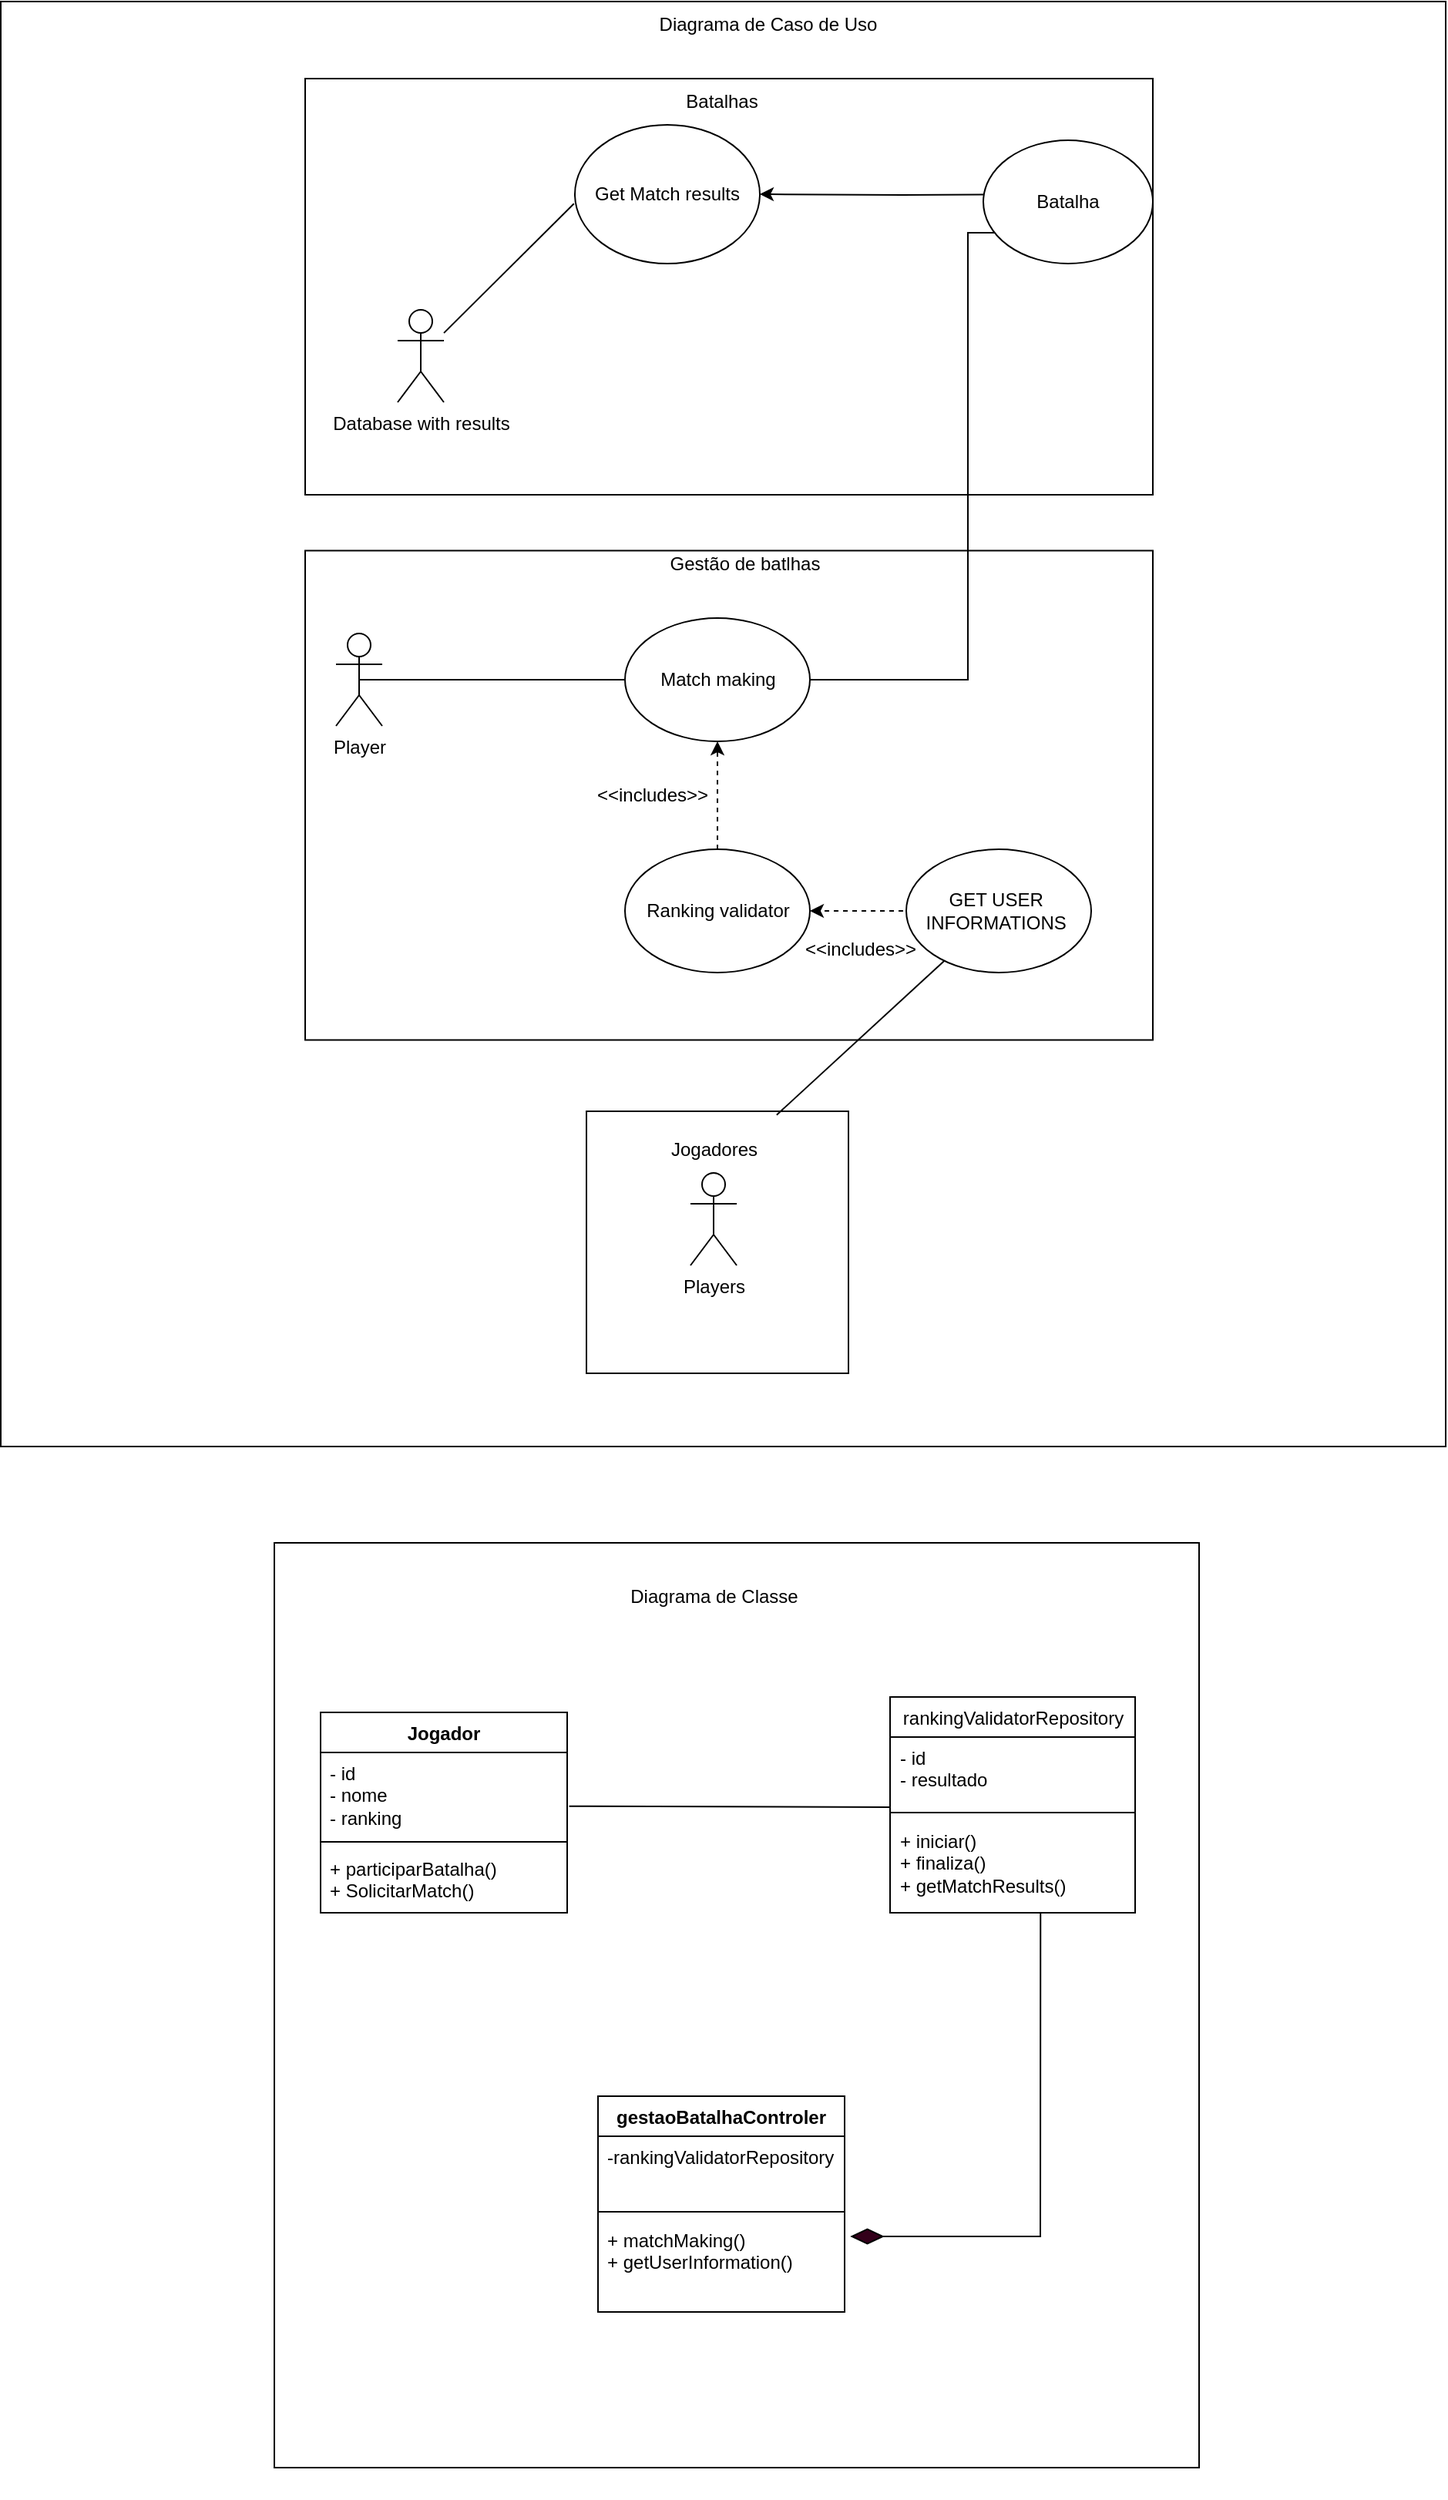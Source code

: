 <mxfile version="28.2.0">
  <diagram name="Página-1" id="WuxUEZfPwQUmhZvct4pl">
    <mxGraphModel grid="1" page="1" gridSize="10" guides="1" tooltips="1" connect="1" arrows="1" fold="1" pageScale="1" pageWidth="1169" pageHeight="827" math="0" shadow="0">
      <root>
        <mxCell id="0" />
        <mxCell id="1" parent="0" />
        <mxCell id="6bBRm0SfUCQoNEFUKWLN-1" value="" style="whiteSpace=wrap;html=1;aspect=fixed;" vertex="1" parent="1">
          <mxGeometry x="52.5" width="937.5" height="937.5" as="geometry" />
        </mxCell>
        <mxCell id="6bBRm0SfUCQoNEFUKWLN-3" value="" style="rounded=0;whiteSpace=wrap;html=1;" vertex="1" parent="1">
          <mxGeometry x="250" y="50" width="550" height="270" as="geometry" />
        </mxCell>
        <mxCell id="RyVx_2g8ejBPWYrW1Y4M-10" value="" style="rounded=0;whiteSpace=wrap;html=1;" vertex="1" parent="1">
          <mxGeometry x="250" y="356.25" width="550" height="317.5" as="geometry" />
        </mxCell>
        <mxCell id="RyVx_2g8ejBPWYrW1Y4M-5" value="" style="whiteSpace=wrap;html=1;aspect=fixed;" vertex="1" parent="1">
          <mxGeometry x="432.5" y="720" width="170" height="170" as="geometry" />
        </mxCell>
        <mxCell id="g4zUrPzOM-k23fn4Z1yn-1" value="Player" style="shape=umlActor;verticalLabelPosition=bottom;verticalAlign=top;html=1;outlineConnect=0;" vertex="1" parent="1">
          <mxGeometry x="270" y="410" width="30" height="60" as="geometry" />
        </mxCell>
        <mxCell id="-kd7NfMeiV4Q8LPRzOCT-8" style="edgeStyle=orthogonalEdgeStyle;rounded=0;orthogonalLoop=1;jettySize=auto;html=1;" edge="1" parent="1" source="g4zUrPzOM-k23fn4Z1yn-2">
          <mxGeometry relative="1" as="geometry">
            <Array as="points">
              <mxPoint x="680" y="440" />
              <mxPoint x="680" y="150" />
            </Array>
            <mxPoint x="730.0" y="150.0" as="targetPoint" />
          </mxGeometry>
        </mxCell>
        <mxCell id="g4zUrPzOM-k23fn4Z1yn-2" value="Match making" style="ellipse;whiteSpace=wrap;html=1;" vertex="1" parent="1">
          <mxGeometry x="457.5" y="400" width="120" height="80" as="geometry" />
        </mxCell>
        <mxCell id="g4zUrPzOM-k23fn4Z1yn-12" style="edgeStyle=orthogonalEdgeStyle;rounded=0;orthogonalLoop=1;jettySize=auto;html=1;dashed=1;exitX=0.5;exitY=0;exitDx=0;exitDy=0;entryX=0.5;entryY=1;entryDx=0;entryDy=0;" edge="1" parent="1" source="g4zUrPzOM-k23fn4Z1yn-10" target="g4zUrPzOM-k23fn4Z1yn-2">
          <mxGeometry relative="1" as="geometry">
            <mxPoint x="580" y="520" as="targetPoint" />
          </mxGeometry>
        </mxCell>
        <mxCell id="g4zUrPzOM-k23fn4Z1yn-10" value="Ranking validator" style="ellipse;whiteSpace=wrap;html=1;" vertex="1" parent="1">
          <mxGeometry x="457.5" y="550" width="120" height="80" as="geometry" />
        </mxCell>
        <mxCell id="g4zUrPzOM-k23fn4Z1yn-13" value="&amp;lt;&amp;lt;includes&amp;gt;&amp;gt;" style="text;html=1;align=center;verticalAlign=middle;resizable=0;points=[];autosize=1;strokeColor=none;fillColor=none;" vertex="1" parent="1">
          <mxGeometry x="425" y="500" width="100" height="30" as="geometry" />
        </mxCell>
        <mxCell id="g4zUrPzOM-k23fn4Z1yn-18" value="" style="endArrow=none;html=1;rounded=0;exitX=0.5;exitY=0.5;exitDx=0;exitDy=0;entryX=0;entryY=0.5;entryDx=0;entryDy=0;exitPerimeter=0;" edge="1" parent="1" source="g4zUrPzOM-k23fn4Z1yn-1" target="g4zUrPzOM-k23fn4Z1yn-2">
          <mxGeometry width="50" height="50" relative="1" as="geometry">
            <mxPoint x="360" y="430" as="sourcePoint" />
            <mxPoint x="515" y="430" as="targetPoint" />
          </mxGeometry>
        </mxCell>
        <mxCell id="g4zUrPzOM-k23fn4Z1yn-24" style="edgeStyle=orthogonalEdgeStyle;rounded=0;orthogonalLoop=1;jettySize=auto;html=1;entryX=1;entryY=0.5;entryDx=0;entryDy=0;dashed=1;exitX=0;exitY=0.5;exitDx=0;exitDy=0;" edge="1" parent="1" source="g4zUrPzOM-k23fn4Z1yn-28" target="g4zUrPzOM-k23fn4Z1yn-10">
          <mxGeometry relative="1" as="geometry">
            <mxPoint x="660" y="610" as="sourcePoint" />
            <mxPoint x="540" y="510" as="targetPoint" />
            <Array as="points">
              <mxPoint x="660" y="590" />
              <mxPoint x="660" y="590" />
            </Array>
          </mxGeometry>
        </mxCell>
        <mxCell id="g4zUrPzOM-k23fn4Z1yn-28" value="GET USER&amp;nbsp; INFORMATIONS&amp;nbsp;" style="ellipse;whiteSpace=wrap;html=1;" vertex="1" parent="1">
          <mxGeometry x="640" y="550" width="120" height="80" as="geometry" />
        </mxCell>
        <mxCell id="-kd7NfMeiV4Q8LPRzOCT-1" value="Get Match results" style="ellipse;whiteSpace=wrap;html=1;" vertex="1" parent="1">
          <mxGeometry x="425" y="80" width="120" height="90" as="geometry" />
        </mxCell>
        <mxCell id="-kd7NfMeiV4Q8LPRzOCT-6" value="" style="endArrow=none;html=1;rounded=0;entryX=0.726;entryY=0.014;entryDx=0;entryDy=0;entryPerimeter=0;" edge="1" parent="1" source="g4zUrPzOM-k23fn4Z1yn-28" target="RyVx_2g8ejBPWYrW1Y4M-5">
          <mxGeometry width="50" height="50" relative="1" as="geometry">
            <mxPoint x="710" y="540" as="sourcePoint" />
            <mxPoint x="710" y="490" as="targetPoint" />
          </mxGeometry>
        </mxCell>
        <mxCell id="-kd7NfMeiV4Q8LPRzOCT-9" style="edgeStyle=orthogonalEdgeStyle;rounded=0;orthogonalLoop=1;jettySize=auto;html=1;entryX=1;entryY=0.5;entryDx=0;entryDy=0;" edge="1" parent="1" target="-kd7NfMeiV4Q8LPRzOCT-1">
          <mxGeometry relative="1" as="geometry">
            <mxPoint x="730.0" y="125" as="sourcePoint" />
          </mxGeometry>
        </mxCell>
        <mxCell id="-kd7NfMeiV4Q8LPRzOCT-11" value="Database with results" style="shape=umlActor;verticalLabelPosition=bottom;verticalAlign=top;html=1;outlineConnect=0;" vertex="1" parent="1">
          <mxGeometry x="310" y="200" width="30" height="60" as="geometry" />
        </mxCell>
        <mxCell id="RyVx_2g8ejBPWYrW1Y4M-18" value="Batalhas" style="text;html=1;align=center;verticalAlign=middle;resizable=0;points=[];autosize=1;strokeColor=none;fillColor=none;" vertex="1" parent="1">
          <mxGeometry x="485" y="50" width="70" height="30" as="geometry" />
        </mxCell>
        <mxCell id="RyVx_2g8ejBPWYrW1Y4M-19" value="Gestão de batlhas" style="text;html=1;align=center;verticalAlign=middle;resizable=0;points=[];autosize=1;strokeColor=none;fillColor=none;" vertex="1" parent="1">
          <mxGeometry x="475" y="350" width="120" height="30" as="geometry" />
        </mxCell>
        <mxCell id="RyVx_2g8ejBPWYrW1Y4M-20" value="Jogadores" style="text;html=1;align=center;verticalAlign=middle;resizable=0;points=[];autosize=1;strokeColor=none;fillColor=none;" vertex="1" parent="1">
          <mxGeometry x="475" y="730" width="80" height="30" as="geometry" />
        </mxCell>
        <mxCell id="6bBRm0SfUCQoNEFUKWLN-5" value="&amp;lt;&amp;lt;includes&amp;gt;&amp;gt;" style="text;html=1;align=center;verticalAlign=middle;resizable=0;points=[];autosize=1;strokeColor=none;fillColor=none;" vertex="1" parent="1">
          <mxGeometry x="560" y="600" width="100" height="30" as="geometry" />
        </mxCell>
        <mxCell id="6bBRm0SfUCQoNEFUKWLN-28" value="" style="group" connectable="0" vertex="1" parent="1">
          <mxGeometry x="150" y="760" width="680" height="860" as="geometry" />
        </mxCell>
        <mxCell id="6bBRm0SfUCQoNEFUKWLN-38" value="" style="whiteSpace=wrap;html=1;aspect=fixed;" vertex="1" parent="6bBRm0SfUCQoNEFUKWLN-28">
          <mxGeometry x="80" y="240" width="600" height="600" as="geometry" />
        </mxCell>
        <mxCell id="RyVx_2g8ejBPWYrW1Y4M-2" value="Players" style="shape=umlActor;verticalLabelPosition=bottom;verticalAlign=top;html=1;outlineConnect=0;" vertex="1" parent="6bBRm0SfUCQoNEFUKWLN-28">
          <mxGeometry x="350" width="30" height="60" as="geometry" />
        </mxCell>
        <mxCell id="6bBRm0SfUCQoNEFUKWLN-12" value="&lt;span style=&quot;font-weight: 400; text-align: left;&quot;&gt;rankingValidatorRepository&lt;/span&gt;" style="swimlane;fontStyle=1;align=center;verticalAlign=top;childLayout=stackLayout;horizontal=1;startSize=26;horizontalStack=0;resizeParent=1;resizeParentMax=0;resizeLast=0;collapsible=1;marginBottom=0;whiteSpace=wrap;html=1;" vertex="1" parent="6bBRm0SfUCQoNEFUKWLN-28">
          <mxGeometry x="479.5" y="340" width="159" height="140" as="geometry" />
        </mxCell>
        <mxCell id="6bBRm0SfUCQoNEFUKWLN-13" value="- id&lt;div&gt;- resultado&amp;nbsp;&lt;/div&gt;" style="text;strokeColor=none;fillColor=none;align=left;verticalAlign=top;spacingLeft=4;spacingRight=4;overflow=hidden;rotatable=0;points=[[0,0.5],[1,0.5]];portConstraint=eastwest;whiteSpace=wrap;html=1;" vertex="1" parent="6bBRm0SfUCQoNEFUKWLN-12">
          <mxGeometry y="26" width="159" height="44" as="geometry" />
        </mxCell>
        <mxCell id="6bBRm0SfUCQoNEFUKWLN-14" value="" style="line;strokeWidth=1;fillColor=none;align=left;verticalAlign=middle;spacingTop=-1;spacingLeft=3;spacingRight=3;rotatable=0;labelPosition=right;points=[];portConstraint=eastwest;strokeColor=inherit;" vertex="1" parent="6bBRm0SfUCQoNEFUKWLN-12">
          <mxGeometry y="70" width="159" height="10" as="geometry" />
        </mxCell>
        <mxCell id="6bBRm0SfUCQoNEFUKWLN-15" value="+ iniciar()&lt;div&gt;+ finaliza()&lt;/div&gt;&lt;div&gt;+ getMatchResults()&lt;/div&gt;" style="text;strokeColor=none;fillColor=none;align=left;verticalAlign=top;spacingLeft=4;spacingRight=4;overflow=hidden;rotatable=0;points=[[0,0.5],[1,0.5]];portConstraint=eastwest;whiteSpace=wrap;html=1;" vertex="1" parent="6bBRm0SfUCQoNEFUKWLN-12">
          <mxGeometry y="80" width="159" height="60" as="geometry" />
        </mxCell>
        <mxCell id="6bBRm0SfUCQoNEFUKWLN-8" value="Jogador" style="swimlane;fontStyle=1;align=center;verticalAlign=top;childLayout=stackLayout;horizontal=1;startSize=26;horizontalStack=0;resizeParent=1;resizeParentMax=0;resizeLast=0;collapsible=1;marginBottom=0;whiteSpace=wrap;html=1;" vertex="1" parent="6bBRm0SfUCQoNEFUKWLN-28">
          <mxGeometry x="110" y="350" width="160" height="130" as="geometry" />
        </mxCell>
        <mxCell id="6bBRm0SfUCQoNEFUKWLN-9" value="- id&lt;div&gt;- nome&lt;/div&gt;&lt;div&gt;- ranking&amp;nbsp;&lt;/div&gt;&lt;div&gt;&lt;br&gt;&lt;div&gt;&lt;br&gt;&lt;/div&gt;&lt;/div&gt;" style="text;strokeColor=none;fillColor=none;align=left;verticalAlign=top;spacingLeft=4;spacingRight=4;overflow=hidden;rotatable=0;points=[[0,0.5],[1,0.5]];portConstraint=eastwest;whiteSpace=wrap;html=1;" vertex="1" parent="6bBRm0SfUCQoNEFUKWLN-8">
          <mxGeometry y="26" width="160" height="54" as="geometry" />
        </mxCell>
        <mxCell id="6bBRm0SfUCQoNEFUKWLN-10" value="" style="line;strokeWidth=1;fillColor=none;align=left;verticalAlign=middle;spacingTop=-1;spacingLeft=3;spacingRight=3;rotatable=0;labelPosition=right;points=[];portConstraint=eastwest;strokeColor=inherit;" vertex="1" parent="6bBRm0SfUCQoNEFUKWLN-8">
          <mxGeometry y="80" width="160" height="8" as="geometry" />
        </mxCell>
        <mxCell id="6bBRm0SfUCQoNEFUKWLN-11" value="+ participarBatalha()&lt;div&gt;+ SolicitarMatch()&lt;/div&gt;" style="text;strokeColor=none;fillColor=none;align=left;verticalAlign=top;spacingLeft=4;spacingRight=4;overflow=hidden;rotatable=0;points=[[0,0.5],[1,0.5]];portConstraint=eastwest;whiteSpace=wrap;html=1;" vertex="1" parent="6bBRm0SfUCQoNEFUKWLN-8">
          <mxGeometry y="88" width="160" height="42" as="geometry" />
        </mxCell>
        <mxCell id="6bBRm0SfUCQoNEFUKWLN-24" value="gestaoBatalhaControler" style="swimlane;fontStyle=1;align=center;verticalAlign=top;childLayout=stackLayout;horizontal=1;startSize=26;horizontalStack=0;resizeParent=1;resizeParentMax=0;resizeLast=0;collapsible=1;marginBottom=0;whiteSpace=wrap;html=1;" vertex="1" parent="6bBRm0SfUCQoNEFUKWLN-28">
          <mxGeometry x="290" y="599" width="160" height="140" as="geometry" />
        </mxCell>
        <mxCell id="6bBRm0SfUCQoNEFUKWLN-25" value="-rankingValidatorRepository" style="text;strokeColor=none;fillColor=none;align=left;verticalAlign=top;spacingLeft=4;spacingRight=4;overflow=hidden;rotatable=0;points=[[0,0.5],[1,0.5]];portConstraint=eastwest;whiteSpace=wrap;html=1;" vertex="1" parent="6bBRm0SfUCQoNEFUKWLN-24">
          <mxGeometry y="26" width="160" height="44" as="geometry" />
        </mxCell>
        <mxCell id="6bBRm0SfUCQoNEFUKWLN-26" value="" style="line;strokeWidth=1;fillColor=none;align=left;verticalAlign=middle;spacingTop=-1;spacingLeft=3;spacingRight=3;rotatable=0;labelPosition=right;points=[];portConstraint=eastwest;strokeColor=inherit;" vertex="1" parent="6bBRm0SfUCQoNEFUKWLN-24">
          <mxGeometry y="70" width="160" height="10" as="geometry" />
        </mxCell>
        <mxCell id="6bBRm0SfUCQoNEFUKWLN-27" value="+ matchMaking()&lt;div&gt;+ getUserInformation()&lt;/div&gt;" style="text;strokeColor=none;fillColor=none;align=left;verticalAlign=top;spacingLeft=4;spacingRight=4;overflow=hidden;rotatable=0;points=[[0,0.5],[1,0.5]];portConstraint=eastwest;whiteSpace=wrap;html=1;" vertex="1" parent="6bBRm0SfUCQoNEFUKWLN-24">
          <mxGeometry y="80" width="160" height="60" as="geometry" />
        </mxCell>
        <mxCell id="6bBRm0SfUCQoNEFUKWLN-34" value="" style="endArrow=none;html=1;rounded=0;entryX=0.5;entryY=0;entryDx=0;entryDy=0;exitX=0.614;exitY=1.007;exitDx=0;exitDy=0;exitPerimeter=0;" edge="1" parent="6bBRm0SfUCQoNEFUKWLN-28" source="6bBRm0SfUCQoNEFUKWLN-15" target="bPrIiPX8g7Pd2YYG29rp-10">
          <mxGeometry width="50" height="50" relative="1" as="geometry">
            <mxPoint x="617.846" y="630" as="sourcePoint" />
            <mxPoint x="490.24" y="689.09" as="targetPoint" />
            <Array as="points">
              <mxPoint x="577" y="690" />
            </Array>
          </mxGeometry>
        </mxCell>
        <mxCell id="6bBRm0SfUCQoNEFUKWLN-36" value="" style="endArrow=none;html=1;rounded=0;exitX=1.008;exitY=0.645;exitDx=0;exitDy=0;exitPerimeter=0;" edge="1" parent="6bBRm0SfUCQoNEFUKWLN-28" source="6bBRm0SfUCQoNEFUKWLN-9">
          <mxGeometry width="50" height="50" relative="1" as="geometry">
            <mxPoint x="370" y="661.5" as="sourcePoint" />
            <mxPoint x="480" y="411.5" as="targetPoint" />
          </mxGeometry>
        </mxCell>
        <mxCell id="6bBRm0SfUCQoNEFUKWLN-39" value="Diagrama de Classe" style="text;html=1;align=center;verticalAlign=middle;resizable=0;points=[];autosize=1;strokeColor=none;fillColor=none;" vertex="1" parent="6bBRm0SfUCQoNEFUKWLN-28">
          <mxGeometry x="300" y="260" width="130" height="30" as="geometry" />
        </mxCell>
        <mxCell id="bPrIiPX8g7Pd2YYG29rp-10" value="" style="rhombus;whiteSpace=wrap;html=1;fillColor=#33001A;rotation=90;" vertex="1" parent="6bBRm0SfUCQoNEFUKWLN-28">
          <mxGeometry x="460" y="680" width="9.5" height="20" as="geometry" />
        </mxCell>
        <mxCell id="6bBRm0SfUCQoNEFUKWLN-40" value="Diagrama de Caso de Uso" style="text;html=1;align=center;verticalAlign=middle;resizable=0;points=[];autosize=1;strokeColor=none;fillColor=none;" vertex="1" parent="1">
          <mxGeometry x="470" width="160" height="30" as="geometry" />
        </mxCell>
        <mxCell id="bPrIiPX8g7Pd2YYG29rp-3" value="" style="endArrow=none;html=1;rounded=0;entryX=-0.005;entryY=0.568;entryDx=0;entryDy=0;entryPerimeter=0;" edge="1" parent="1" source="-kd7NfMeiV4Q8LPRzOCT-11" target="-kd7NfMeiV4Q8LPRzOCT-1">
          <mxGeometry width="50" height="50" relative="1" as="geometry">
            <mxPoint x="350" y="200" as="sourcePoint" />
            <mxPoint x="400" y="150" as="targetPoint" />
          </mxGeometry>
        </mxCell>
        <mxCell id="bPrIiPX8g7Pd2YYG29rp-4" value="Batalha" style="ellipse;whiteSpace=wrap;html=1;" vertex="1" parent="1">
          <mxGeometry x="690" y="90" width="110" height="80" as="geometry" />
        </mxCell>
      </root>
    </mxGraphModel>
  </diagram>
</mxfile>
